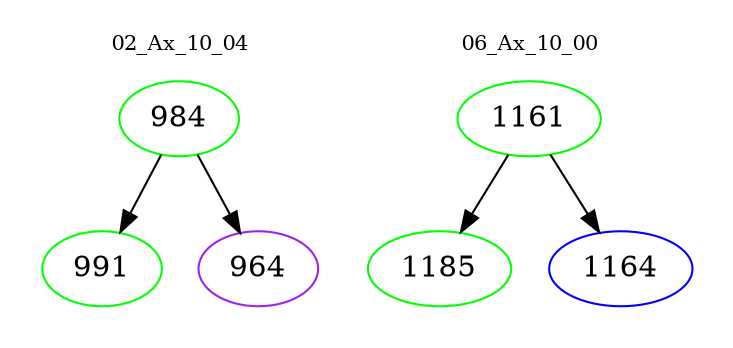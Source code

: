 digraph{
subgraph cluster_0 {
color = white
label = "02_Ax_10_04";
fontsize=10;
T0_984 [label="984", color="green"]
T0_984 -> T0_991 [color="black"]
T0_991 [label="991", color="green"]
T0_984 -> T0_964 [color="black"]
T0_964 [label="964", color="purple"]
}
subgraph cluster_1 {
color = white
label = "06_Ax_10_00";
fontsize=10;
T1_1161 [label="1161", color="green"]
T1_1161 -> T1_1185 [color="black"]
T1_1185 [label="1185", color="green"]
T1_1161 -> T1_1164 [color="black"]
T1_1164 [label="1164", color="blue"]
}
}
